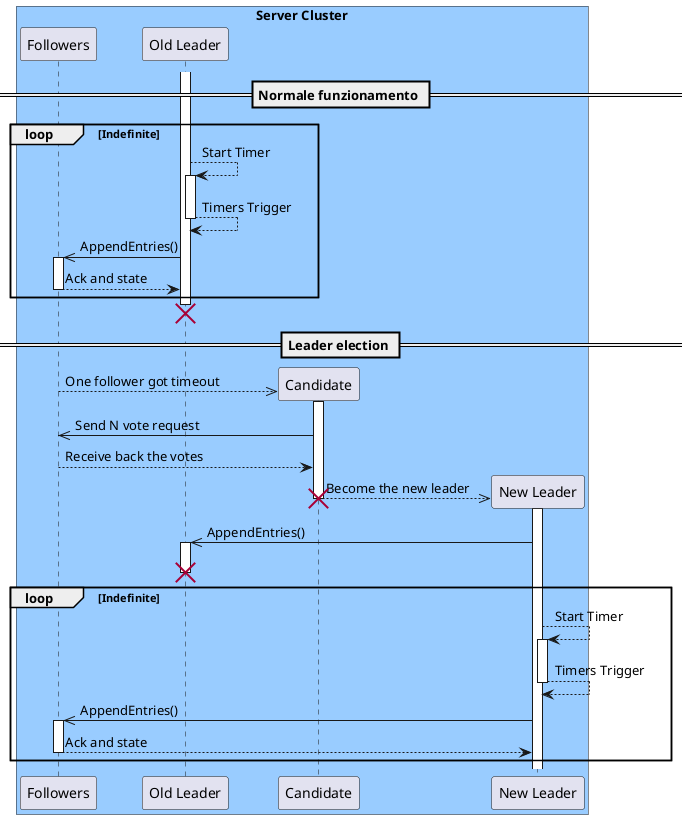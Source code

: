 @startuml
    

  box "Server Cluster" #99CCFF 
    participant "Followers" as Followers
    participant "Old Leader" as OldLeader
    participant "Candidate" as Candidate
    participant "New Leader" as Leader
  activate OldLeader

  /'note right OldLeader
    In questo schema, è espressa la
    leader election di un Follower
    dopo il crash del vecchio leader,
    questo è uno schema semplificato,
    che non tiene conto dei failure 
    della rete
  end note'/
  == Normale funzionamento ==
  loop Indefinite
    OldLeader --> OldLeader ++ : Start Timer
    return Timers Trigger
    OldLeader ->> Followers : AppendEntries()
    activate Followers
    Followers --> OldLeader : Ack and state
    deactivate Followers
  end group
    destroy OldLeader 
  'note over OldLeader :Il vecchio leader si blocca
  == Leader election ==
  Followers -->> Candidate ** : One follower got timeout
  activate Candidate
  Candidate ->> Followers : Send N vote request
  Followers --> Candidate : Receive back the votes
  
  Candidate -->> Leader ** : Become the new leader
  activate Leader
  deactivate Candidate 
  destroy Candidate
  Leader ->> OldLeader : AppendEntries()
  activate OldLeader
  /'note Over OldLeader 
    Una volta risvegliato,
    riceve un AppendEntries
    dal nuovo leader,
    e torna Follower
  end note'/
  destroy OldLeader
  loop Indefinite
    Leader --> Leader ++ : Start Timer
    return Timers Trigger
    Leader ->> Followers : AppendEntries()
    activate Followers
    Followers --> Leader : Ack and state
    deactivate Followers
  end group
end box
@enduml